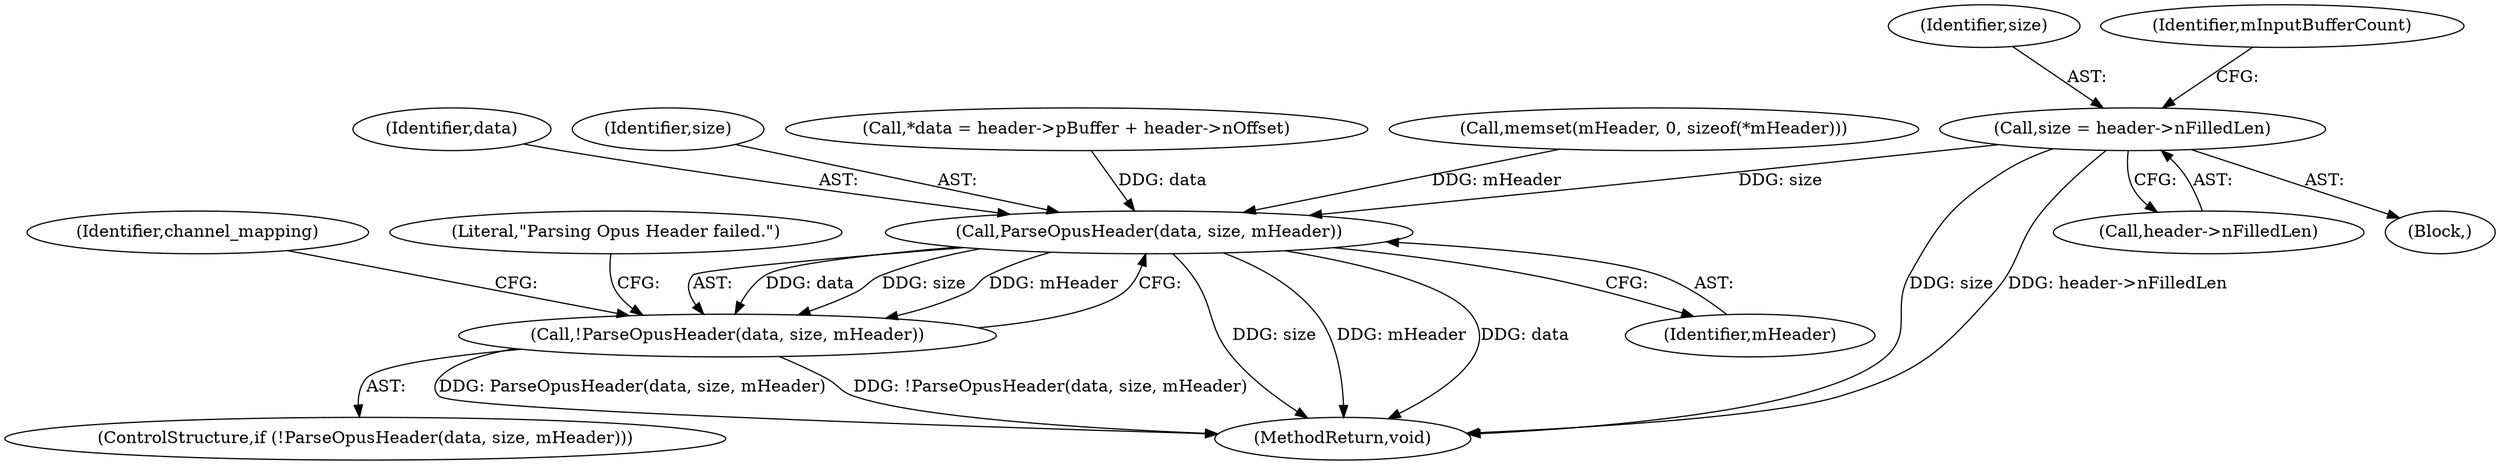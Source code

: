 digraph "0_Android_4e32001e4196f39ddd0b86686ae0231c8f5ed944@pointer" {
"1000150" [label="(Call,size = header->nFilledLen)"];
"1000176" [label="(Call,ParseOpusHeader(data, size, mHeader))"];
"1000175" [label="(Call,!ParseOpusHeader(data, size, mHeader))"];
"1000176" [label="(Call,ParseOpusHeader(data, size, mHeader))"];
"1000151" [label="(Identifier,size)"];
"1000157" [label="(Identifier,mInputBufferCount)"];
"1000585" [label="(MethodReturn,void)"];
"1000177" [label="(Identifier,data)"];
"1000179" [label="(Identifier,mHeader)"];
"1000174" [label="(ControlStructure,if (!ParseOpusHeader(data, size, mHeader)))"];
"1000150" [label="(Call,size = header->nFilledLen)"];
"1000152" [label="(Call,header->nFilledLen)"];
"1000191" [label="(Identifier,channel_mapping)"];
"1000178" [label="(Identifier,size)"];
"1000140" [label="(Call,*data = header->pBuffer + header->nOffset)"];
"1000168" [label="(Call,memset(mHeader, 0, sizeof(*mHeader)))"];
"1000182" [label="(Literal,\"Parsing Opus Header failed.\")"];
"1000175" [label="(Call,!ParseOpusHeader(data, size, mHeader))"];
"1000127" [label="(Block,)"];
"1000150" -> "1000127"  [label="AST: "];
"1000150" -> "1000152"  [label="CFG: "];
"1000151" -> "1000150"  [label="AST: "];
"1000152" -> "1000150"  [label="AST: "];
"1000157" -> "1000150"  [label="CFG: "];
"1000150" -> "1000585"  [label="DDG: size"];
"1000150" -> "1000585"  [label="DDG: header->nFilledLen"];
"1000150" -> "1000176"  [label="DDG: size"];
"1000176" -> "1000175"  [label="AST: "];
"1000176" -> "1000179"  [label="CFG: "];
"1000177" -> "1000176"  [label="AST: "];
"1000178" -> "1000176"  [label="AST: "];
"1000179" -> "1000176"  [label="AST: "];
"1000175" -> "1000176"  [label="CFG: "];
"1000176" -> "1000585"  [label="DDG: size"];
"1000176" -> "1000585"  [label="DDG: mHeader"];
"1000176" -> "1000585"  [label="DDG: data"];
"1000176" -> "1000175"  [label="DDG: data"];
"1000176" -> "1000175"  [label="DDG: size"];
"1000176" -> "1000175"  [label="DDG: mHeader"];
"1000140" -> "1000176"  [label="DDG: data"];
"1000168" -> "1000176"  [label="DDG: mHeader"];
"1000175" -> "1000174"  [label="AST: "];
"1000182" -> "1000175"  [label="CFG: "];
"1000191" -> "1000175"  [label="CFG: "];
"1000175" -> "1000585"  [label="DDG: ParseOpusHeader(data, size, mHeader)"];
"1000175" -> "1000585"  [label="DDG: !ParseOpusHeader(data, size, mHeader)"];
}
